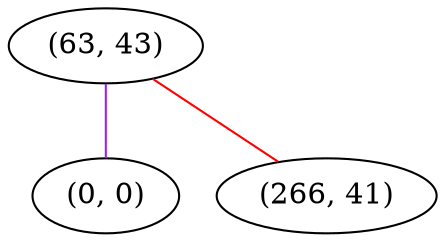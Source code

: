 graph "" {
"(63, 43)";
"(0, 0)";
"(266, 41)";
"(63, 43)" -- "(0, 0)"  [color=purple, key=0, weight=4];
"(63, 43)" -- "(266, 41)"  [color=red, key=0, weight=1];
}
